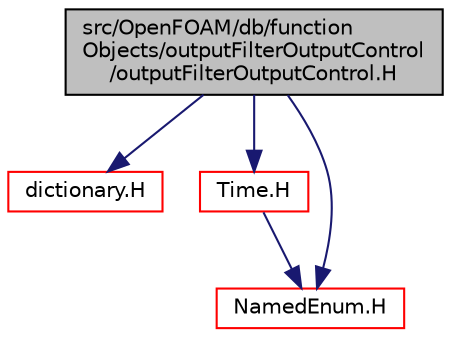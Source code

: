 digraph "src/OpenFOAM/db/functionObjects/outputFilterOutputControl/outputFilterOutputControl.H"
{
  bgcolor="transparent";
  edge [fontname="Helvetica",fontsize="10",labelfontname="Helvetica",labelfontsize="10"];
  node [fontname="Helvetica",fontsize="10",shape=record];
  Node1 [label="src/OpenFOAM/db/function\lObjects/outputFilterOutputControl\l/outputFilterOutputControl.H",height=0.2,width=0.4,color="black", fillcolor="grey75", style="filled", fontcolor="black"];
  Node1 -> Node2 [color="midnightblue",fontsize="10",style="solid",fontname="Helvetica"];
  Node2 [label="dictionary.H",height=0.2,width=0.4,color="red",URL="$a07713.html"];
  Node1 -> Node3 [color="midnightblue",fontsize="10",style="solid",fontname="Helvetica"];
  Node3 [label="Time.H",height=0.2,width=0.4,color="red",URL="$a07879.html"];
  Node3 -> Node4 [color="midnightblue",fontsize="10",style="solid",fontname="Helvetica"];
  Node4 [label="NamedEnum.H",height=0.2,width=0.4,color="red",URL="$a07706.html"];
  Node1 -> Node4 [color="midnightblue",fontsize="10",style="solid",fontname="Helvetica"];
}
